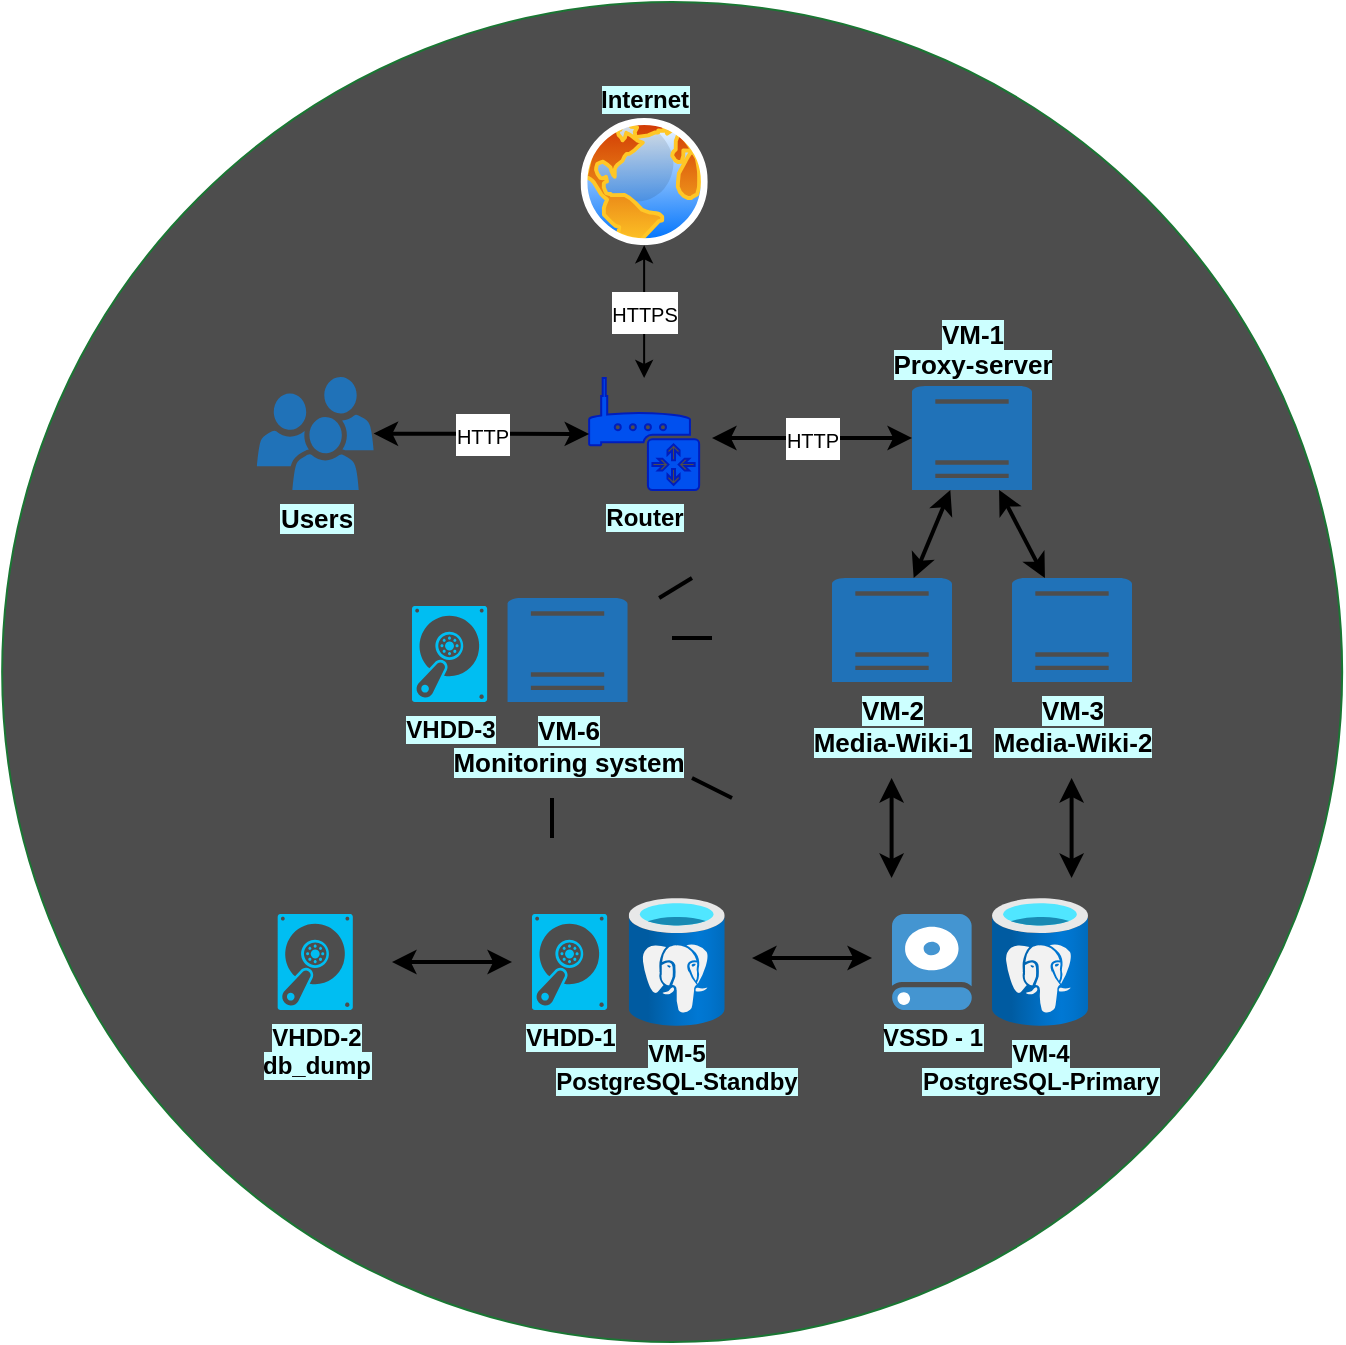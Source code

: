 <mxfile>
    <diagram name="Page-1" id="8NoAi405iV9w-lXr4pfd">
        <mxGraphModel dx="1200" dy="476" grid="1" gridSize="10" guides="1" tooltips="1" connect="1" arrows="1" fold="1" page="1" pageScale="1" pageWidth="850" pageHeight="1100" background="none" math="0" shadow="0">
            <root>
                <mxCell id="0"/>
                <mxCell id="1" parent="0"/>
                <mxCell id="285" value="" style="ellipse;whiteSpace=wrap;html=1;fontSize=10;fillColor=#4D4D4D;fontColor=#ffffff;strokeColor=#1A7633;movable=1;resizable=1;rotatable=1;deletable=1;editable=1;connectable=1;" parent="1" vertex="1">
                    <mxGeometry x="51.08" y="50" width="670" height="670" as="geometry"/>
                </mxCell>
                <mxCell id="212" value="&lt;b&gt;&lt;font style=&quot;background-color: rgb(204, 255, 255);&quot; color=&quot;#000000&quot;&gt;Router&lt;/font&gt;&lt;/b&gt;" style="sketch=0;pointerEvents=1;shadow=0;dashed=0;html=1;strokeColor=#001DBC;fillColor=#0050ef;labelPosition=center;verticalLabelPosition=bottom;verticalAlign=top;outlineConnect=0;align=center;shape=mxgraph.office.devices.router;fontColor=#ffffff;points=[[1,0.28,0,2,0],[1,0.45,0,2,0],[1,0.61,0,2,0],[1,0.78,0,2,0],[1,0.95,0,2,0]];" parent="1" vertex="1">
                    <mxGeometry x="344.57" y="238.0" width="55" height="56" as="geometry"/>
                </mxCell>
                <mxCell id="213" value="&lt;div style=&quot;&quot;&gt;&lt;b style=&quot;background-color: rgb(204, 255, 255);&quot;&gt;Internet&lt;/b&gt;&lt;/div&gt;" style="aspect=fixed;perimeter=ellipsePerimeter;html=1;align=center;shadow=0;dashed=0;spacingTop=3;image;image=img/lib/active_directory/internet_globe.svg;labelPosition=center;verticalLabelPosition=top;verticalAlign=bottom;" parent="1" vertex="1">
                    <mxGeometry x="340.26" y="108" width="63.63" height="63.63" as="geometry"/>
                </mxCell>
                <mxCell id="218" style="edgeStyle=none;html=1;entryX=0.5;entryY=1;entryDx=0;entryDy=0;startArrow=classic;startFill=1;strokeColor=#000000;" parent="1" source="212" target="213" edge="1">
                    <mxGeometry relative="1" as="geometry">
                        <mxPoint x="293.12" y="413.052" as="targetPoint"/>
                        <mxPoint x="373.315" y="412.688" as="sourcePoint"/>
                    </mxGeometry>
                </mxCell>
                <mxCell id="256" value="&lt;font style=&quot;font-size: 10px;&quot;&gt;HTTPS&lt;/font&gt;" style="edgeLabel;html=1;align=center;verticalAlign=middle;resizable=0;points=[];fontSize=17;" parent="218" vertex="1" connectable="0">
                    <mxGeometry relative="1" as="geometry">
                        <mxPoint as="offset"/>
                    </mxGeometry>
                </mxCell>
                <mxCell id="220" value="&lt;b style=&quot;background-color: rgb(204, 255, 255);&quot;&gt;Users&lt;/b&gt;" style="sketch=0;pointerEvents=1;shadow=0;dashed=0;html=1;strokeColor=none;labelPosition=center;verticalLabelPosition=bottom;verticalAlign=top;outlineConnect=0;align=center;shape=mxgraph.office.users.users;fillColor=#2072B8;fontSize=13;" parent="1" vertex="1">
                    <mxGeometry x="178.44" y="237.54" width="58.36" height="56.46" as="geometry"/>
                </mxCell>
                <mxCell id="228" style="edgeStyle=none;html=1;startArrow=classic;startFill=1;strokeColor=#000000;fontSize=17;strokeWidth=2;" parent="1" source="220" target="212" edge="1">
                    <mxGeometry relative="1" as="geometry">
                        <mxPoint x="382.065" y="211.63" as="targetPoint"/>
                        <mxPoint x="381.842" y="248.0" as="sourcePoint"/>
                    </mxGeometry>
                </mxCell>
                <mxCell id="255" value="&lt;font style=&quot;font-size: 10px;&quot;&gt;HTTP&lt;/font&gt;" style="edgeLabel;html=1;align=center;verticalAlign=middle;resizable=0;points=[];fontSize=17;" parent="228" vertex="1" connectable="0">
                    <mxGeometry relative="1" as="geometry">
                        <mxPoint as="offset"/>
                    </mxGeometry>
                </mxCell>
                <mxCell id="232" style="edgeStyle=none;html=1;startArrow=classic;startFill=1;strokeColor=#000000;strokeWidth=2;" parent="1" source="235" edge="1">
                    <mxGeometry relative="1" as="geometry">
                        <mxPoint x="406" y="268" as="targetPoint"/>
                        <mxPoint x="464.96" y="349.04" as="sourcePoint"/>
                    </mxGeometry>
                </mxCell>
                <mxCell id="259" value="&lt;font style=&quot;font-size: 10px;&quot;&gt;HTTP&lt;/font&gt;" style="edgeLabel;html=1;align=center;verticalAlign=middle;resizable=0;points=[];fontSize=17;" parent="232" vertex="1" connectable="0">
                    <mxGeometry relative="1" as="geometry">
                        <mxPoint as="offset"/>
                    </mxGeometry>
                </mxCell>
                <mxCell id="245" value="&lt;b style=&quot;background-color: rgb(204, 255, 255);&quot;&gt;VM-2&lt;br&gt;Media-Wiki-1&lt;/b&gt;" style="sketch=0;pointerEvents=1;shadow=0;dashed=0;html=1;strokeColor=none;labelPosition=center;verticalLabelPosition=bottom;verticalAlign=top;outlineConnect=0;align=center;shape=mxgraph.office.servers.physical_host;fillColor=#2072B8;fontSize=13;" parent="1" vertex="1">
                    <mxGeometry x="466" y="338" width="60" height="52" as="geometry"/>
                </mxCell>
                <mxCell id="247" value="&lt;b style=&quot;background-color: rgb(204, 255, 255);&quot;&gt;VM-3&lt;br&gt;Media-Wiki-2&lt;/b&gt;" style="sketch=0;pointerEvents=1;shadow=0;dashed=0;html=1;strokeColor=none;labelPosition=center;verticalLabelPosition=bottom;verticalAlign=top;outlineConnect=0;align=center;shape=mxgraph.office.servers.physical_host;fillColor=#2072B8;fontSize=13;" parent="1" vertex="1">
                    <mxGeometry x="556" y="338" width="60" height="52" as="geometry"/>
                </mxCell>
                <mxCell id="248" style="edgeStyle=none;html=1;startArrow=classic;startFill=1;strokeColor=#000000;strokeWidth=2;" parent="1" source="235" target="245" edge="1">
                    <mxGeometry relative="1" as="geometry">
                        <mxPoint x="416" y="278" as="targetPoint"/>
                        <mxPoint x="476" y="298" as="sourcePoint"/>
                    </mxGeometry>
                </mxCell>
                <mxCell id="249" style="edgeStyle=none;html=1;startArrow=classic;startFill=1;strokeColor=#000000;strokeWidth=2;" parent="1" source="235" target="247" edge="1">
                    <mxGeometry relative="1" as="geometry">
                        <mxPoint x="488.803" y="438" as="targetPoint"/>
                        <mxPoint x="503.197" y="304.46" as="sourcePoint"/>
                    </mxGeometry>
                </mxCell>
                <mxCell id="235" value="&lt;b style=&quot;background-color: rgb(204, 255, 255);&quot;&gt;VM-1&lt;br&gt;Proxy-server&lt;/b&gt;" style="sketch=0;pointerEvents=1;shadow=0;dashed=0;html=1;strokeColor=none;labelPosition=center;verticalLabelPosition=top;verticalAlign=bottom;outlineConnect=0;align=center;shape=mxgraph.office.servers.physical_host;fillColor=#2072B8;fontSize=13;" parent="1" vertex="1">
                    <mxGeometry x="506" y="242" width="60" height="52" as="geometry"/>
                </mxCell>
                <mxCell id="254" value="&lt;b style=&quot;background-color: rgb(204, 255, 255);&quot;&gt;VHDD-2&lt;br&gt;db_dump&lt;/b&gt;" style="verticalLabelPosition=bottom;html=1;verticalAlign=top;align=center;strokeColor=none;fillColor=#00BEF2;shape=mxgraph.azure.vhd;pointerEvents=1;" parent="1" vertex="1">
                    <mxGeometry x="188.844" y="506.002" width="37.561" height="48" as="geometry"/>
                </mxCell>
                <mxCell id="260" style="edgeStyle=none;html=1;startArrow=classic;startFill=1;strokeColor=#000000;strokeWidth=2;" parent="1" edge="1">
                    <mxGeometry relative="1" as="geometry">
                        <mxPoint x="495.8" y="488" as="targetPoint"/>
                        <mxPoint x="495.8" y="438" as="sourcePoint"/>
                    </mxGeometry>
                </mxCell>
                <mxCell id="262" value="" style="group" parent="1" vertex="1" connectable="0">
                    <mxGeometry x="496" y="498" width="98" height="64" as="geometry"/>
                </mxCell>
                <mxCell id="238" value="&lt;b style=&quot;background-color: rgb(204, 255, 255);&quot;&gt;VM-4&lt;br&gt;PostgreSQL-Primary&lt;/b&gt;" style="aspect=fixed;html=1;points=[];align=center;image;fontSize=12;image=img/lib/azure2/databases/Azure_Database_PostgreSQL_Server.svg;imageBackground=none;labelBackgroundColor=none;" parent="262" vertex="1">
                    <mxGeometry x="50" width="48" height="64" as="geometry"/>
                </mxCell>
                <mxCell id="203" value="&lt;b style=&quot;background-color: rgb(204, 255, 255);&quot;&gt;VSSD - 1&lt;/b&gt;" style="shadow=0;dashed=0;html=1;strokeColor=none;fillColor=#4495D1;labelPosition=center;verticalLabelPosition=bottom;verticalAlign=top;align=center;outlineConnect=0;shape=mxgraph.veeam.2d.hard_drive;" parent="262" vertex="1">
                    <mxGeometry y="8" width="40" height="48" as="geometry"/>
                </mxCell>
                <mxCell id="265" style="edgeStyle=none;html=1;startArrow=classic;startFill=1;strokeColor=#000000;strokeWidth=2;" parent="1" edge="1">
                    <mxGeometry relative="1" as="geometry">
                        <mxPoint x="585.8" y="488" as="targetPoint"/>
                        <mxPoint x="585.8" y="438" as="sourcePoint"/>
                    </mxGeometry>
                </mxCell>
                <mxCell id="267" value="" style="group" parent="1" vertex="1" connectable="0">
                    <mxGeometry x="316.004" y="498" width="96.356" height="64" as="geometry"/>
                </mxCell>
                <mxCell id="50" value="&lt;b style=&quot;background-color: rgb(204, 255, 255);&quot;&gt;VHDD-1&lt;/b&gt;" style="verticalLabelPosition=bottom;html=1;verticalAlign=top;align=center;strokeColor=none;fillColor=#00BEF2;shape=mxgraph.azure.vhd;pointerEvents=1;" parent="267" vertex="1">
                    <mxGeometry y="8.002" width="37.561" height="48" as="geometry"/>
                </mxCell>
                <mxCell id="252" value="&lt;b style=&quot;background-color: rgb(204, 255, 255);&quot;&gt;VM-5&lt;br&gt;PostgreSQL-Standby&lt;/b&gt;" style="aspect=fixed;html=1;points=[];align=center;image;fontSize=12;image=img/lib/azure2/databases/Azure_Database_PostgreSQL_Server.svg;imageBackground=none;labelBackgroundColor=none;" parent="267" vertex="1">
                    <mxGeometry x="48.356" width="48" height="64" as="geometry"/>
                </mxCell>
                <mxCell id="268" value="" style="group" parent="1" vertex="1" connectable="0">
                    <mxGeometry x="256.004" y="348" width="107.766" height="52.002" as="geometry"/>
                </mxCell>
                <mxCell id="242" value="&lt;b style=&quot;background-color: rgb(204, 255, 255);&quot;&gt;VM-6&lt;br&gt;Monitoring system&lt;/b&gt;" style="sketch=0;pointerEvents=1;shadow=0;dashed=0;html=1;strokeColor=none;labelPosition=center;verticalLabelPosition=bottom;verticalAlign=top;outlineConnect=0;align=center;shape=mxgraph.office.servers.physical_host;fillColor=#2072B8;fontSize=13;" parent="268" vertex="1">
                    <mxGeometry x="47.766" width="60" height="52" as="geometry"/>
                </mxCell>
                <mxCell id="253" value="&lt;b style=&quot;background-color: rgb(204, 255, 255);&quot;&gt;VHDD-3&lt;/b&gt;" style="verticalLabelPosition=bottom;html=1;verticalAlign=top;align=center;strokeColor=none;fillColor=#00BEF2;shape=mxgraph.azure.vhd;pointerEvents=1;" parent="268" vertex="1">
                    <mxGeometry y="4.002" width="37.561" height="48" as="geometry"/>
                </mxCell>
                <mxCell id="269" style="edgeStyle=none;html=1;startArrow=classic;startFill=1;strokeColor=#000000;strokeWidth=2;" parent="1" edge="1">
                    <mxGeometry relative="1" as="geometry">
                        <mxPoint x="426" y="528" as="targetPoint"/>
                        <mxPoint x="486" y="528" as="sourcePoint"/>
                    </mxGeometry>
                </mxCell>
                <mxCell id="270" style="edgeStyle=none;html=1;startArrow=classic;startFill=1;strokeColor=#000000;strokeWidth=2;" parent="1" edge="1">
                    <mxGeometry relative="1" as="geometry">
                        <mxPoint x="246" y="530" as="targetPoint"/>
                        <mxPoint x="306" y="530" as="sourcePoint"/>
                    </mxGeometry>
                </mxCell>
                <mxCell id="277" value="" style="endArrow=none;html=1;rounded=0;strokeColor=#000000;strokeWidth=2;fontSize=17;" parent="1" edge="1">
                    <mxGeometry width="50" height="50" relative="1" as="geometry">
                        <mxPoint x="326" y="468" as="sourcePoint"/>
                        <mxPoint x="326" y="448" as="targetPoint"/>
                    </mxGeometry>
                </mxCell>
                <mxCell id="278" value="" style="endArrow=none;html=1;rounded=0;strokeColor=#000000;strokeWidth=2;fontSize=17;" parent="1" edge="1">
                    <mxGeometry width="50" height="50" relative="1" as="geometry">
                        <mxPoint x="416" y="448" as="sourcePoint"/>
                        <mxPoint x="396" y="438" as="targetPoint"/>
                    </mxGeometry>
                </mxCell>
                <mxCell id="279" value="" style="endArrow=none;html=1;rounded=0;strokeColor=#000000;strokeWidth=2;fontSize=17;" parent="1" edge="1">
                    <mxGeometry width="50" height="50" relative="1" as="geometry">
                        <mxPoint x="406" y="368" as="sourcePoint"/>
                        <mxPoint x="386" y="368" as="targetPoint"/>
                    </mxGeometry>
                </mxCell>
                <mxCell id="280" value="" style="endArrow=none;html=1;rounded=0;strokeColor=#000000;strokeWidth=2;fontSize=17;" parent="1" edge="1">
                    <mxGeometry width="50" height="50" relative="1" as="geometry">
                        <mxPoint x="396" y="338" as="sourcePoint"/>
                        <mxPoint x="379.57" y="348" as="targetPoint"/>
                    </mxGeometry>
                </mxCell>
            </root>
        </mxGraphModel>
    </diagram>
</mxfile>